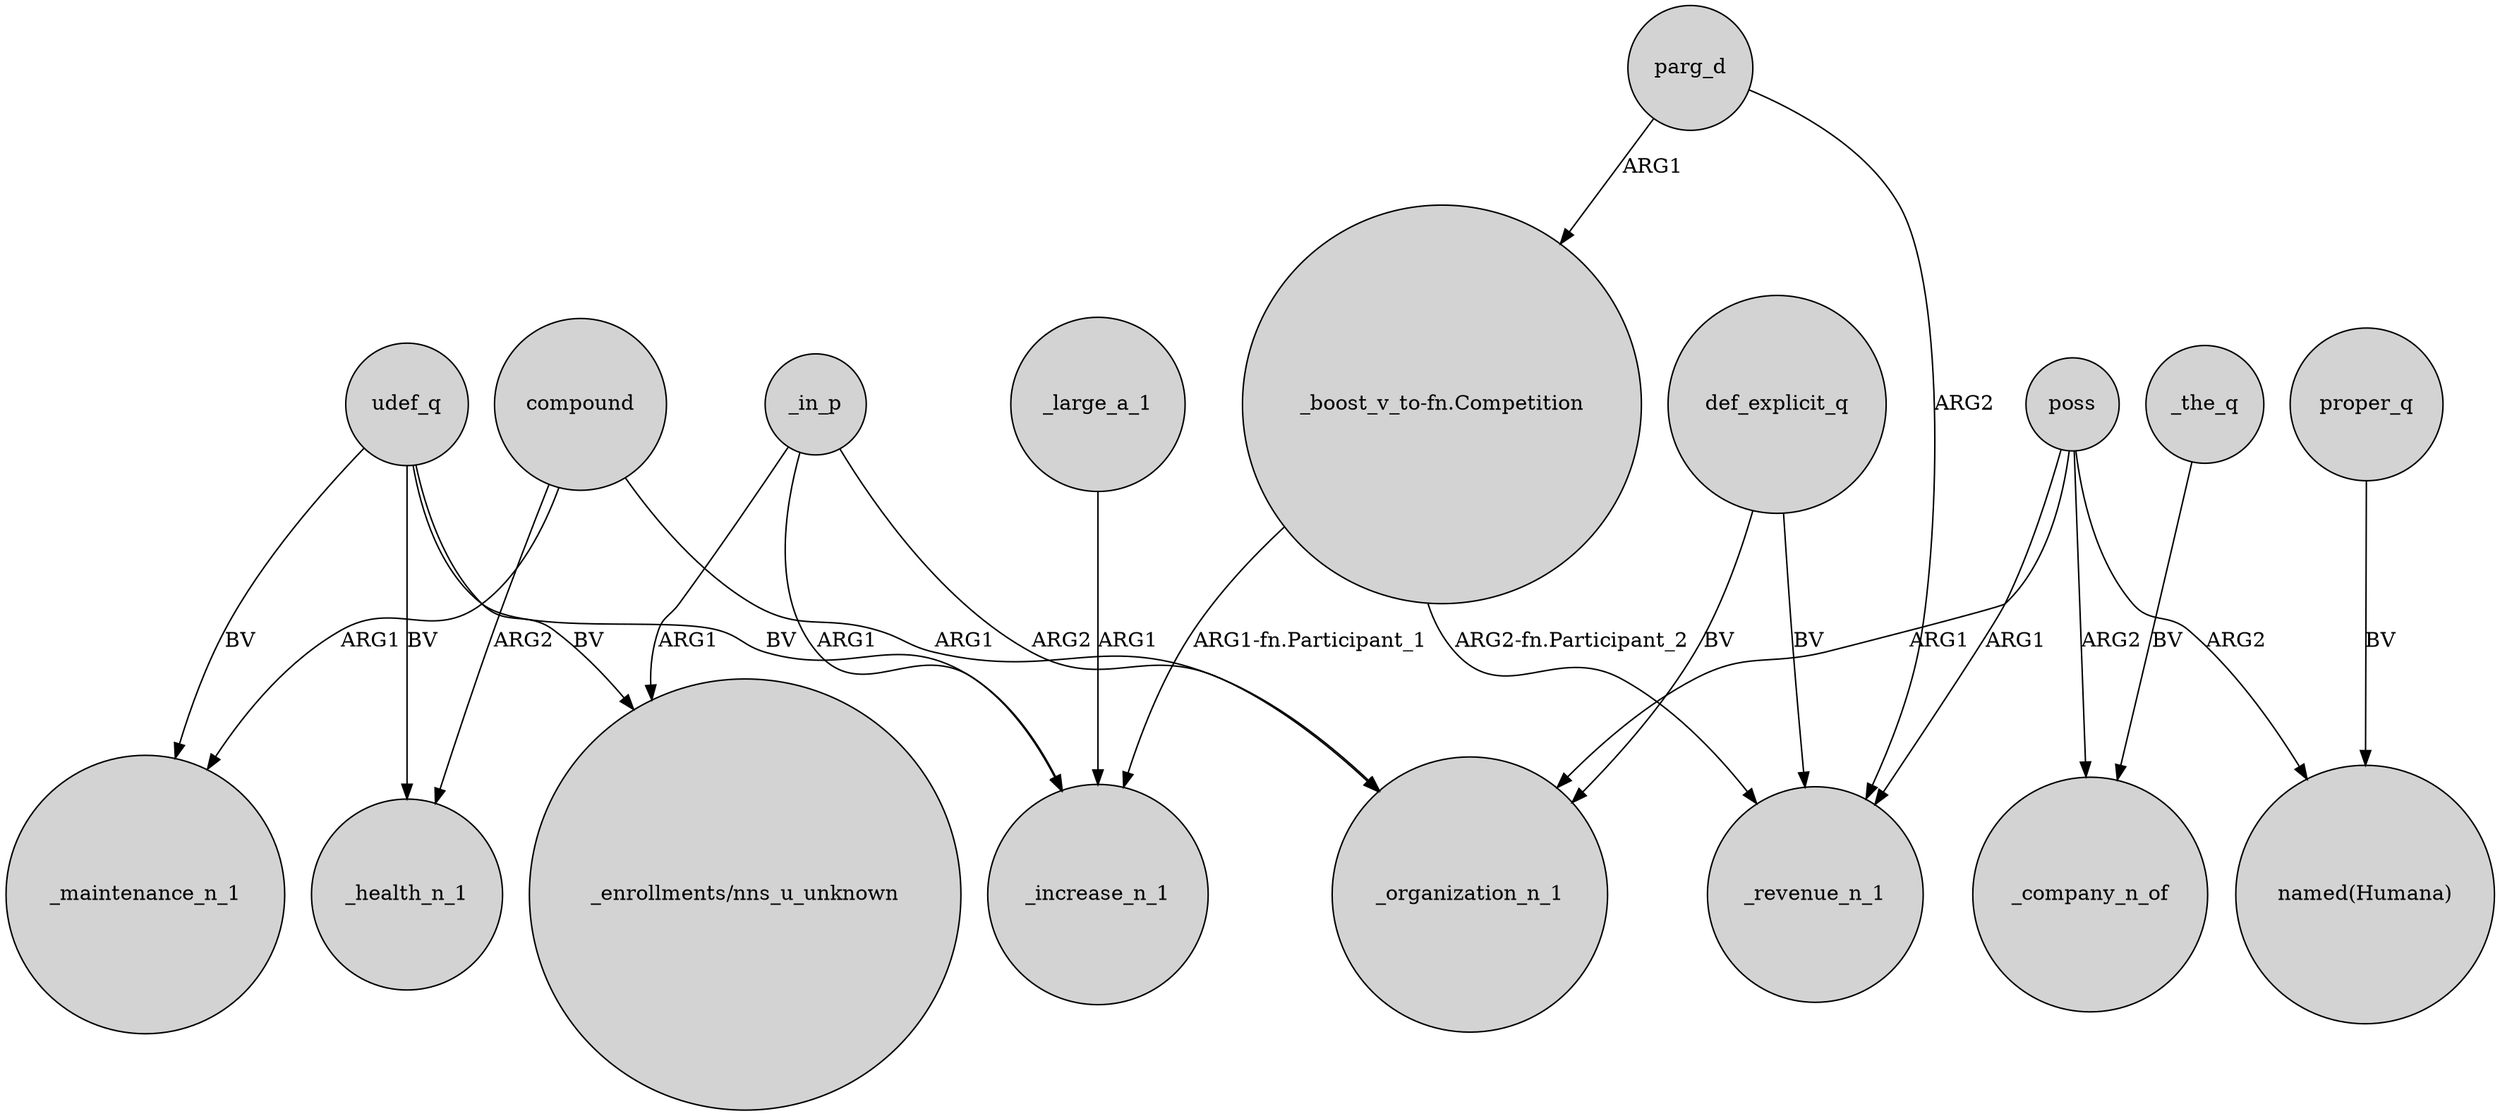 digraph {
	node [shape=circle style=filled]
	udef_q -> _health_n_1 [label=BV]
	_in_p -> _organization_n_1 [label=ARG2]
	parg_d -> "_boost_v_to-fn.Competition" [label=ARG1]
	compound -> _health_n_1 [label=ARG2]
	parg_d -> _revenue_n_1 [label=ARG2]
	poss -> _revenue_n_1 [label=ARG1]
	"_boost_v_to-fn.Competition" -> _revenue_n_1 [label="ARG2-fn.Participant_2"]
	udef_q -> _increase_n_1 [label=BV]
	def_explicit_q -> _revenue_n_1 [label=BV]
	_large_a_1 -> _increase_n_1 [label=ARG1]
	poss -> _company_n_of [label=ARG2]
	udef_q -> "_enrollments/nns_u_unknown" [label=BV]
	proper_q -> "named(Humana)" [label=BV]
	udef_q -> _maintenance_n_1 [label=BV]
	poss -> _organization_n_1 [label=ARG1]
	compound -> _organization_n_1 [label=ARG1]
	_in_p -> "_enrollments/nns_u_unknown" [label=ARG1]
	poss -> "named(Humana)" [label=ARG2]
	def_explicit_q -> _organization_n_1 [label=BV]
	"_boost_v_to-fn.Competition" -> _increase_n_1 [label="ARG1-fn.Participant_1"]
	_in_p -> _increase_n_1 [label=ARG1]
	_the_q -> _company_n_of [label=BV]
	compound -> _maintenance_n_1 [label=ARG1]
}
